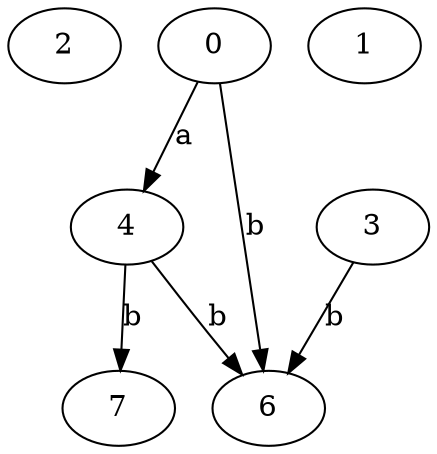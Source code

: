 strict digraph  {
2;
0;
3;
1;
4;
6;
7;
0 -> 4  [label=a];
0 -> 6  [label=b];
3 -> 6  [label=b];
4 -> 6  [label=b];
4 -> 7  [label=b];
}
